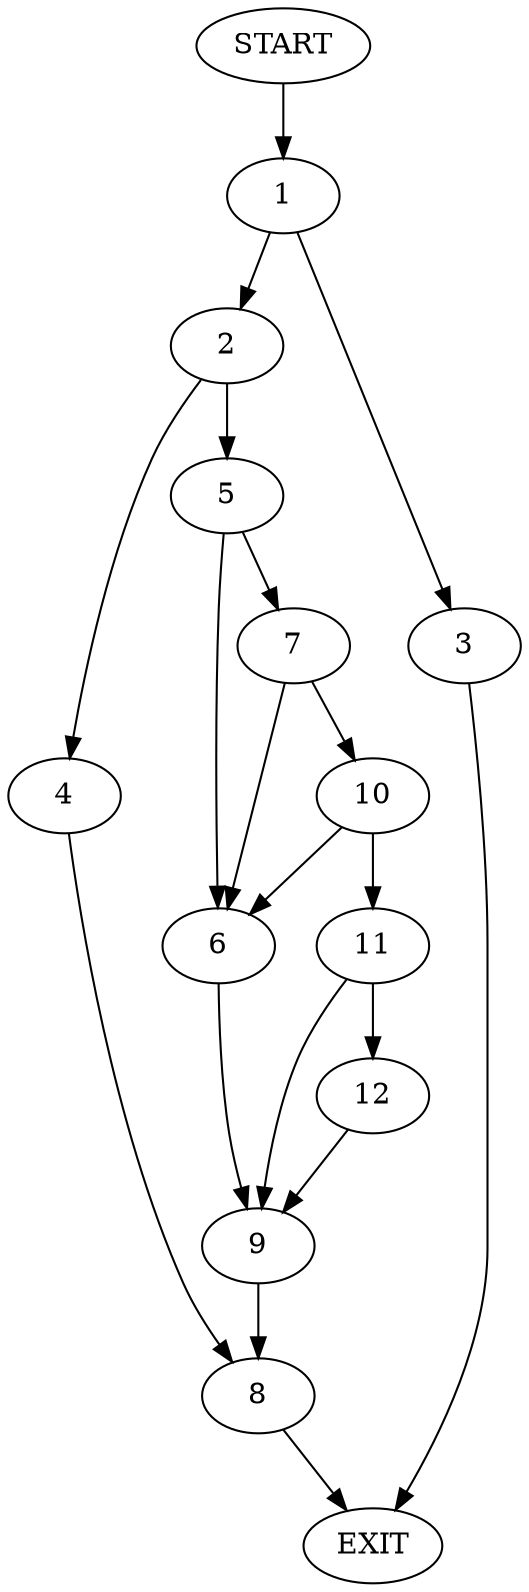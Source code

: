 digraph {
0 [label="START"]
13 [label="EXIT"]
0 -> 1
1 -> 2
1 -> 3
3 -> 13
2 -> 4
2 -> 5
5 -> 6
5 -> 7
4 -> 8
6 -> 9
7 -> 6
7 -> 10
10 -> 6
10 -> 11
11 -> 12
11 -> 9
9 -> 8
12 -> 9
8 -> 13
}
